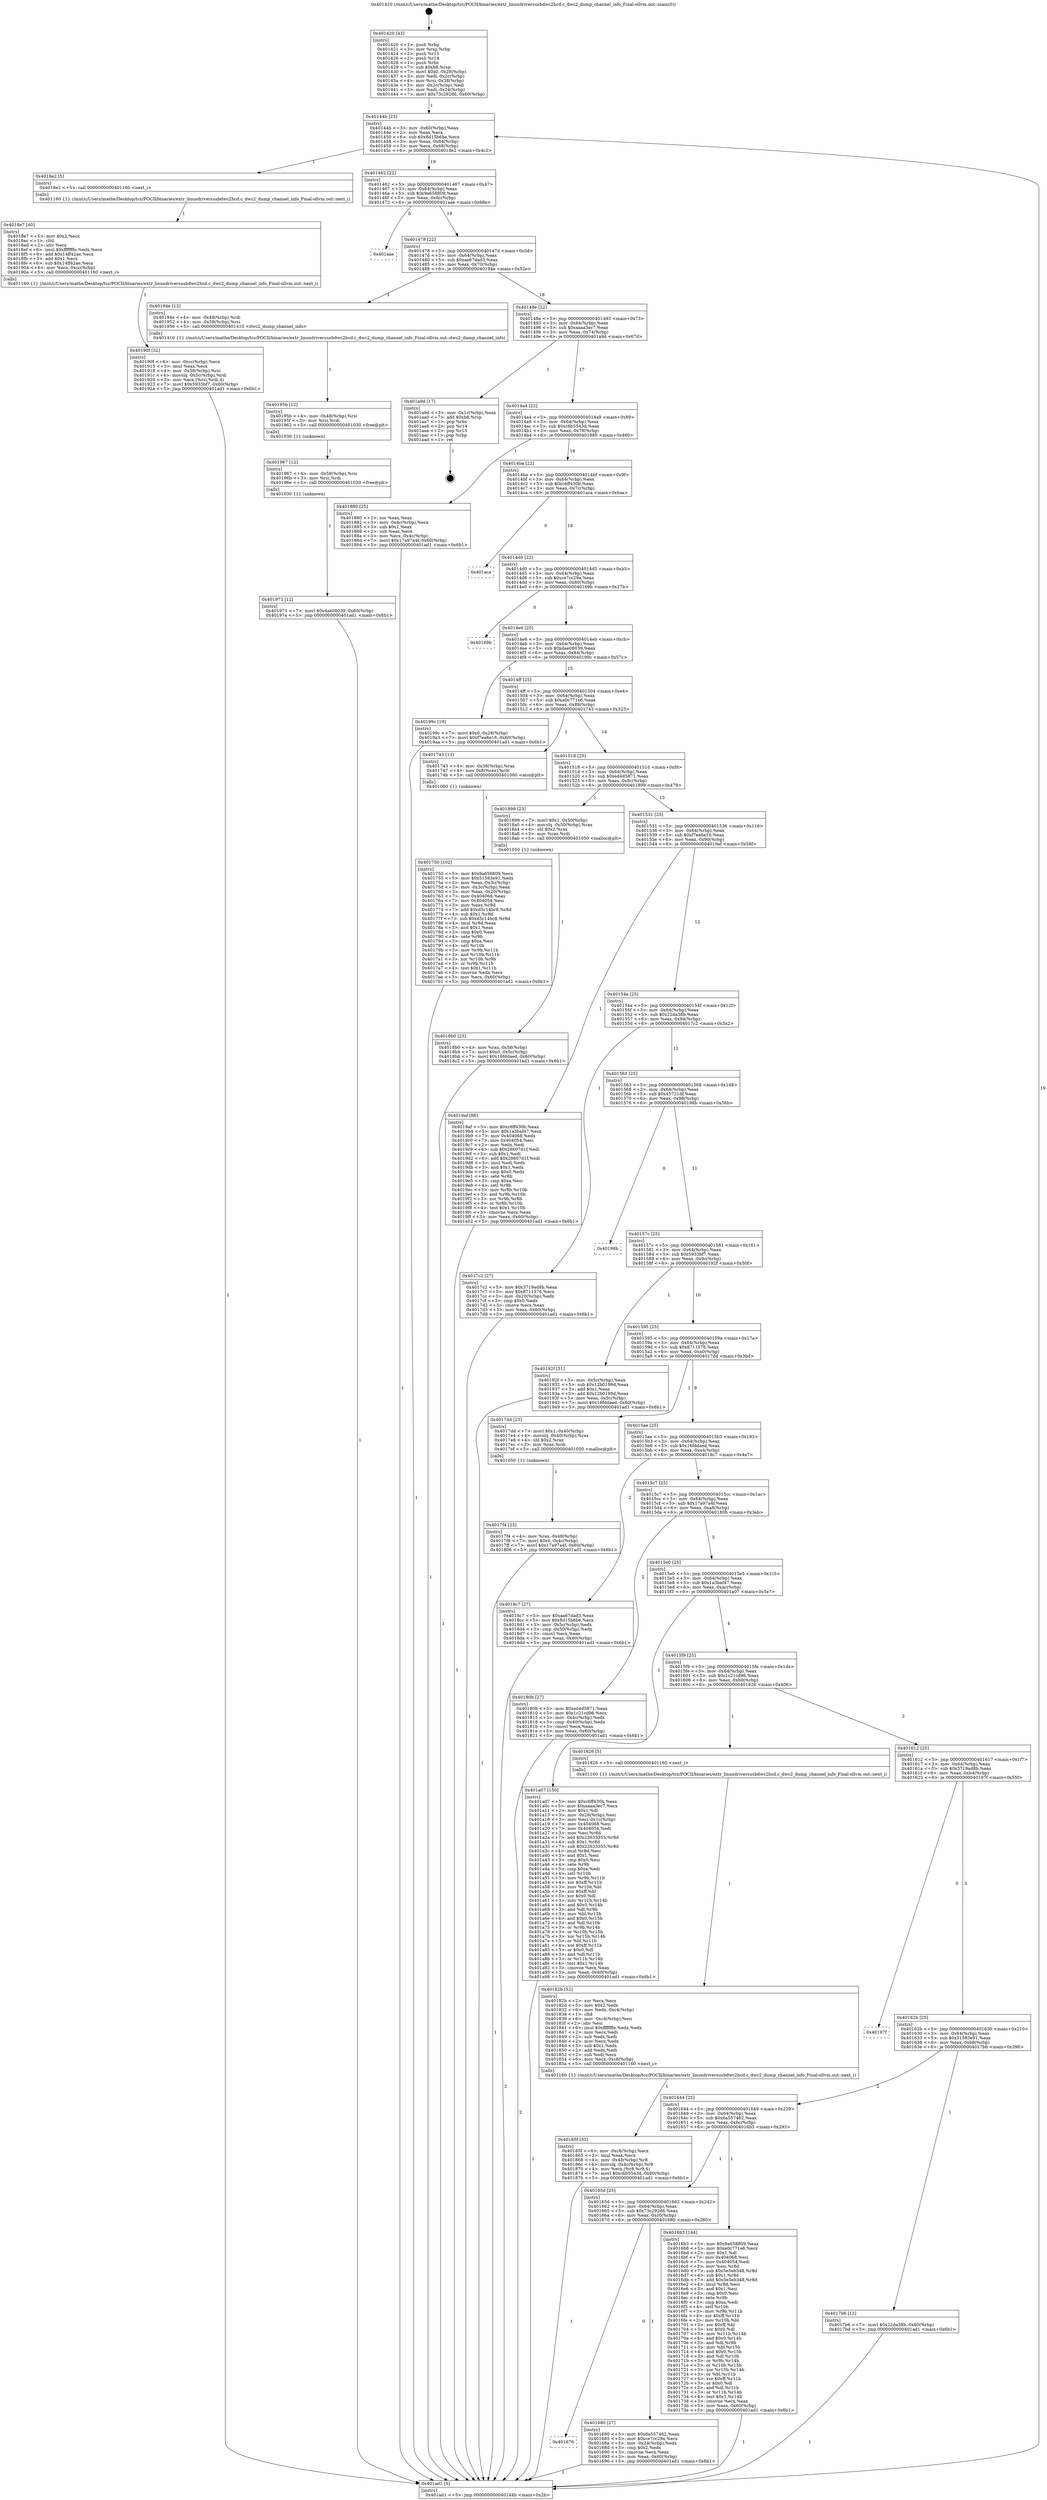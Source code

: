 digraph "0x401420" {
  label = "0x401420 (/mnt/c/Users/mathe/Desktop/tcc/POCII/binaries/extr_linuxdriversusbdwc2hcd.c_dwc2_dump_channel_info_Final-ollvm.out::main(0))"
  labelloc = "t"
  node[shape=record]

  Entry [label="",width=0.3,height=0.3,shape=circle,fillcolor=black,style=filled]
  "0x40144b" [label="{
     0x40144b [23]\l
     | [instrs]\l
     &nbsp;&nbsp;0x40144b \<+3\>: mov -0x60(%rbp),%eax\l
     &nbsp;&nbsp;0x40144e \<+2\>: mov %eax,%ecx\l
     &nbsp;&nbsp;0x401450 \<+6\>: sub $0x8d15b6be,%ecx\l
     &nbsp;&nbsp;0x401456 \<+3\>: mov %eax,-0x64(%rbp)\l
     &nbsp;&nbsp;0x401459 \<+3\>: mov %ecx,-0x68(%rbp)\l
     &nbsp;&nbsp;0x40145c \<+6\>: je 00000000004018e2 \<main+0x4c2\>\l
  }"]
  "0x4018e2" [label="{
     0x4018e2 [5]\l
     | [instrs]\l
     &nbsp;&nbsp;0x4018e2 \<+5\>: call 0000000000401160 \<next_i\>\l
     | [calls]\l
     &nbsp;&nbsp;0x401160 \{1\} (/mnt/c/Users/mathe/Desktop/tcc/POCII/binaries/extr_linuxdriversusbdwc2hcd.c_dwc2_dump_channel_info_Final-ollvm.out::next_i)\l
  }"]
  "0x401462" [label="{
     0x401462 [22]\l
     | [instrs]\l
     &nbsp;&nbsp;0x401462 \<+5\>: jmp 0000000000401467 \<main+0x47\>\l
     &nbsp;&nbsp;0x401467 \<+3\>: mov -0x64(%rbp),%eax\l
     &nbsp;&nbsp;0x40146a \<+5\>: sub $0x9a658809,%eax\l
     &nbsp;&nbsp;0x40146f \<+3\>: mov %eax,-0x6c(%rbp)\l
     &nbsp;&nbsp;0x401472 \<+6\>: je 0000000000401aae \<main+0x68e\>\l
  }"]
  Exit [label="",width=0.3,height=0.3,shape=circle,fillcolor=black,style=filled,peripheries=2]
  "0x401aae" [label="{
     0x401aae\l
  }", style=dashed]
  "0x401478" [label="{
     0x401478 [22]\l
     | [instrs]\l
     &nbsp;&nbsp;0x401478 \<+5\>: jmp 000000000040147d \<main+0x5d\>\l
     &nbsp;&nbsp;0x40147d \<+3\>: mov -0x64(%rbp),%eax\l
     &nbsp;&nbsp;0x401480 \<+5\>: sub $0xaa67dad3,%eax\l
     &nbsp;&nbsp;0x401485 \<+3\>: mov %eax,-0x70(%rbp)\l
     &nbsp;&nbsp;0x401488 \<+6\>: je 000000000040194e \<main+0x52e\>\l
  }"]
  "0x401973" [label="{
     0x401973 [12]\l
     | [instrs]\l
     &nbsp;&nbsp;0x401973 \<+7\>: movl $0xdae08039,-0x60(%rbp)\l
     &nbsp;&nbsp;0x40197a \<+5\>: jmp 0000000000401ad1 \<main+0x6b1\>\l
  }"]
  "0x40194e" [label="{
     0x40194e [13]\l
     | [instrs]\l
     &nbsp;&nbsp;0x40194e \<+4\>: mov -0x48(%rbp),%rdi\l
     &nbsp;&nbsp;0x401952 \<+4\>: mov -0x58(%rbp),%rsi\l
     &nbsp;&nbsp;0x401956 \<+5\>: call 0000000000401410 \<dwc2_dump_channel_info\>\l
     | [calls]\l
     &nbsp;&nbsp;0x401410 \{1\} (/mnt/c/Users/mathe/Desktop/tcc/POCII/binaries/extr_linuxdriversusbdwc2hcd.c_dwc2_dump_channel_info_Final-ollvm.out::dwc2_dump_channel_info)\l
  }"]
  "0x40148e" [label="{
     0x40148e [22]\l
     | [instrs]\l
     &nbsp;&nbsp;0x40148e \<+5\>: jmp 0000000000401493 \<main+0x73\>\l
     &nbsp;&nbsp;0x401493 \<+3\>: mov -0x64(%rbp),%eax\l
     &nbsp;&nbsp;0x401496 \<+5\>: sub $0xaaaa3ec7,%eax\l
     &nbsp;&nbsp;0x40149b \<+3\>: mov %eax,-0x74(%rbp)\l
     &nbsp;&nbsp;0x40149e \<+6\>: je 0000000000401a9d \<main+0x67d\>\l
  }"]
  "0x401967" [label="{
     0x401967 [12]\l
     | [instrs]\l
     &nbsp;&nbsp;0x401967 \<+4\>: mov -0x58(%rbp),%rsi\l
     &nbsp;&nbsp;0x40196b \<+3\>: mov %rsi,%rdi\l
     &nbsp;&nbsp;0x40196e \<+5\>: call 0000000000401030 \<free@plt\>\l
     | [calls]\l
     &nbsp;&nbsp;0x401030 \{1\} (unknown)\l
  }"]
  "0x401a9d" [label="{
     0x401a9d [17]\l
     | [instrs]\l
     &nbsp;&nbsp;0x401a9d \<+3\>: mov -0x1c(%rbp),%eax\l
     &nbsp;&nbsp;0x401aa0 \<+7\>: add $0xb8,%rsp\l
     &nbsp;&nbsp;0x401aa7 \<+1\>: pop %rbx\l
     &nbsp;&nbsp;0x401aa8 \<+2\>: pop %r14\l
     &nbsp;&nbsp;0x401aaa \<+2\>: pop %r15\l
     &nbsp;&nbsp;0x401aac \<+1\>: pop %rbp\l
     &nbsp;&nbsp;0x401aad \<+1\>: ret\l
  }"]
  "0x4014a4" [label="{
     0x4014a4 [22]\l
     | [instrs]\l
     &nbsp;&nbsp;0x4014a4 \<+5\>: jmp 00000000004014a9 \<main+0x89\>\l
     &nbsp;&nbsp;0x4014a9 \<+3\>: mov -0x64(%rbp),%eax\l
     &nbsp;&nbsp;0x4014ac \<+5\>: sub $0xc6b5543d,%eax\l
     &nbsp;&nbsp;0x4014b1 \<+3\>: mov %eax,-0x78(%rbp)\l
     &nbsp;&nbsp;0x4014b4 \<+6\>: je 0000000000401880 \<main+0x460\>\l
  }"]
  "0x40195b" [label="{
     0x40195b [12]\l
     | [instrs]\l
     &nbsp;&nbsp;0x40195b \<+4\>: mov -0x48(%rbp),%rsi\l
     &nbsp;&nbsp;0x40195f \<+3\>: mov %rsi,%rdi\l
     &nbsp;&nbsp;0x401962 \<+5\>: call 0000000000401030 \<free@plt\>\l
     | [calls]\l
     &nbsp;&nbsp;0x401030 \{1\} (unknown)\l
  }"]
  "0x401880" [label="{
     0x401880 [25]\l
     | [instrs]\l
     &nbsp;&nbsp;0x401880 \<+2\>: xor %eax,%eax\l
     &nbsp;&nbsp;0x401882 \<+3\>: mov -0x4c(%rbp),%ecx\l
     &nbsp;&nbsp;0x401885 \<+3\>: sub $0x1,%eax\l
     &nbsp;&nbsp;0x401888 \<+2\>: sub %eax,%ecx\l
     &nbsp;&nbsp;0x40188a \<+3\>: mov %ecx,-0x4c(%rbp)\l
     &nbsp;&nbsp;0x40188d \<+7\>: movl $0x17a97a4f,-0x60(%rbp)\l
     &nbsp;&nbsp;0x401894 \<+5\>: jmp 0000000000401ad1 \<main+0x6b1\>\l
  }"]
  "0x4014ba" [label="{
     0x4014ba [22]\l
     | [instrs]\l
     &nbsp;&nbsp;0x4014ba \<+5\>: jmp 00000000004014bf \<main+0x9f\>\l
     &nbsp;&nbsp;0x4014bf \<+3\>: mov -0x64(%rbp),%eax\l
     &nbsp;&nbsp;0x4014c2 \<+5\>: sub $0xc6ff430b,%eax\l
     &nbsp;&nbsp;0x4014c7 \<+3\>: mov %eax,-0x7c(%rbp)\l
     &nbsp;&nbsp;0x4014ca \<+6\>: je 0000000000401aca \<main+0x6aa\>\l
  }"]
  "0x40190f" [label="{
     0x40190f [32]\l
     | [instrs]\l
     &nbsp;&nbsp;0x40190f \<+6\>: mov -0xcc(%rbp),%ecx\l
     &nbsp;&nbsp;0x401915 \<+3\>: imul %eax,%ecx\l
     &nbsp;&nbsp;0x401918 \<+4\>: mov -0x58(%rbp),%rsi\l
     &nbsp;&nbsp;0x40191c \<+4\>: movslq -0x5c(%rbp),%rdi\l
     &nbsp;&nbsp;0x401920 \<+3\>: mov %ecx,(%rsi,%rdi,4)\l
     &nbsp;&nbsp;0x401923 \<+7\>: movl $0x5933bf7,-0x60(%rbp)\l
     &nbsp;&nbsp;0x40192a \<+5\>: jmp 0000000000401ad1 \<main+0x6b1\>\l
  }"]
  "0x401aca" [label="{
     0x401aca\l
  }", style=dashed]
  "0x4014d0" [label="{
     0x4014d0 [22]\l
     | [instrs]\l
     &nbsp;&nbsp;0x4014d0 \<+5\>: jmp 00000000004014d5 \<main+0xb5\>\l
     &nbsp;&nbsp;0x4014d5 \<+3\>: mov -0x64(%rbp),%eax\l
     &nbsp;&nbsp;0x4014d8 \<+5\>: sub $0xce7cc29a,%eax\l
     &nbsp;&nbsp;0x4014dd \<+3\>: mov %eax,-0x80(%rbp)\l
     &nbsp;&nbsp;0x4014e0 \<+6\>: je 000000000040169b \<main+0x27b\>\l
  }"]
  "0x4018e7" [label="{
     0x4018e7 [40]\l
     | [instrs]\l
     &nbsp;&nbsp;0x4018e7 \<+5\>: mov $0x2,%ecx\l
     &nbsp;&nbsp;0x4018ec \<+1\>: cltd\l
     &nbsp;&nbsp;0x4018ed \<+2\>: idiv %ecx\l
     &nbsp;&nbsp;0x4018ef \<+6\>: imul $0xfffffffe,%edx,%ecx\l
     &nbsp;&nbsp;0x4018f5 \<+6\>: add $0x14ff42ae,%ecx\l
     &nbsp;&nbsp;0x4018fb \<+3\>: add $0x1,%ecx\l
     &nbsp;&nbsp;0x4018fe \<+6\>: sub $0x14ff42ae,%ecx\l
     &nbsp;&nbsp;0x401904 \<+6\>: mov %ecx,-0xcc(%rbp)\l
     &nbsp;&nbsp;0x40190a \<+5\>: call 0000000000401160 \<next_i\>\l
     | [calls]\l
     &nbsp;&nbsp;0x401160 \{1\} (/mnt/c/Users/mathe/Desktop/tcc/POCII/binaries/extr_linuxdriversusbdwc2hcd.c_dwc2_dump_channel_info_Final-ollvm.out::next_i)\l
  }"]
  "0x40169b" [label="{
     0x40169b\l
  }", style=dashed]
  "0x4014e6" [label="{
     0x4014e6 [25]\l
     | [instrs]\l
     &nbsp;&nbsp;0x4014e6 \<+5\>: jmp 00000000004014eb \<main+0xcb\>\l
     &nbsp;&nbsp;0x4014eb \<+3\>: mov -0x64(%rbp),%eax\l
     &nbsp;&nbsp;0x4014ee \<+5\>: sub $0xdae08039,%eax\l
     &nbsp;&nbsp;0x4014f3 \<+6\>: mov %eax,-0x84(%rbp)\l
     &nbsp;&nbsp;0x4014f9 \<+6\>: je 000000000040199c \<main+0x57c\>\l
  }"]
  "0x4018b0" [label="{
     0x4018b0 [23]\l
     | [instrs]\l
     &nbsp;&nbsp;0x4018b0 \<+4\>: mov %rax,-0x58(%rbp)\l
     &nbsp;&nbsp;0x4018b4 \<+7\>: movl $0x0,-0x5c(%rbp)\l
     &nbsp;&nbsp;0x4018bb \<+7\>: movl $0x16fddaed,-0x60(%rbp)\l
     &nbsp;&nbsp;0x4018c2 \<+5\>: jmp 0000000000401ad1 \<main+0x6b1\>\l
  }"]
  "0x40199c" [label="{
     0x40199c [19]\l
     | [instrs]\l
     &nbsp;&nbsp;0x40199c \<+7\>: movl $0x0,-0x28(%rbp)\l
     &nbsp;&nbsp;0x4019a3 \<+7\>: movl $0xf7ea6e16,-0x60(%rbp)\l
     &nbsp;&nbsp;0x4019aa \<+5\>: jmp 0000000000401ad1 \<main+0x6b1\>\l
  }"]
  "0x4014ff" [label="{
     0x4014ff [25]\l
     | [instrs]\l
     &nbsp;&nbsp;0x4014ff \<+5\>: jmp 0000000000401504 \<main+0xe4\>\l
     &nbsp;&nbsp;0x401504 \<+3\>: mov -0x64(%rbp),%eax\l
     &nbsp;&nbsp;0x401507 \<+5\>: sub $0xe0c771e6,%eax\l
     &nbsp;&nbsp;0x40150c \<+6\>: mov %eax,-0x88(%rbp)\l
     &nbsp;&nbsp;0x401512 \<+6\>: je 0000000000401743 \<main+0x323\>\l
  }"]
  "0x40185f" [label="{
     0x40185f [33]\l
     | [instrs]\l
     &nbsp;&nbsp;0x40185f \<+6\>: mov -0xc8(%rbp),%ecx\l
     &nbsp;&nbsp;0x401865 \<+3\>: imul %eax,%ecx\l
     &nbsp;&nbsp;0x401868 \<+4\>: mov -0x48(%rbp),%r8\l
     &nbsp;&nbsp;0x40186c \<+4\>: movslq -0x4c(%rbp),%r9\l
     &nbsp;&nbsp;0x401870 \<+4\>: mov %ecx,(%r8,%r9,4)\l
     &nbsp;&nbsp;0x401874 \<+7\>: movl $0xc6b5543d,-0x60(%rbp)\l
     &nbsp;&nbsp;0x40187b \<+5\>: jmp 0000000000401ad1 \<main+0x6b1\>\l
  }"]
  "0x401743" [label="{
     0x401743 [13]\l
     | [instrs]\l
     &nbsp;&nbsp;0x401743 \<+4\>: mov -0x38(%rbp),%rax\l
     &nbsp;&nbsp;0x401747 \<+4\>: mov 0x8(%rax),%rdi\l
     &nbsp;&nbsp;0x40174b \<+5\>: call 0000000000401060 \<atoi@plt\>\l
     | [calls]\l
     &nbsp;&nbsp;0x401060 \{1\} (unknown)\l
  }"]
  "0x401518" [label="{
     0x401518 [25]\l
     | [instrs]\l
     &nbsp;&nbsp;0x401518 \<+5\>: jmp 000000000040151d \<main+0xfd\>\l
     &nbsp;&nbsp;0x40151d \<+3\>: mov -0x64(%rbp),%eax\l
     &nbsp;&nbsp;0x401520 \<+5\>: sub $0xed4d5871,%eax\l
     &nbsp;&nbsp;0x401525 \<+6\>: mov %eax,-0x8c(%rbp)\l
     &nbsp;&nbsp;0x40152b \<+6\>: je 0000000000401899 \<main+0x479\>\l
  }"]
  "0x40182b" [label="{
     0x40182b [52]\l
     | [instrs]\l
     &nbsp;&nbsp;0x40182b \<+2\>: xor %ecx,%ecx\l
     &nbsp;&nbsp;0x40182d \<+5\>: mov $0x2,%edx\l
     &nbsp;&nbsp;0x401832 \<+6\>: mov %edx,-0xc4(%rbp)\l
     &nbsp;&nbsp;0x401838 \<+1\>: cltd\l
     &nbsp;&nbsp;0x401839 \<+6\>: mov -0xc4(%rbp),%esi\l
     &nbsp;&nbsp;0x40183f \<+2\>: idiv %esi\l
     &nbsp;&nbsp;0x401841 \<+6\>: imul $0xfffffffe,%edx,%edx\l
     &nbsp;&nbsp;0x401847 \<+2\>: mov %ecx,%edi\l
     &nbsp;&nbsp;0x401849 \<+2\>: sub %edx,%edi\l
     &nbsp;&nbsp;0x40184b \<+2\>: mov %ecx,%edx\l
     &nbsp;&nbsp;0x40184d \<+3\>: sub $0x1,%edx\l
     &nbsp;&nbsp;0x401850 \<+2\>: add %edx,%edi\l
     &nbsp;&nbsp;0x401852 \<+2\>: sub %edi,%ecx\l
     &nbsp;&nbsp;0x401854 \<+6\>: mov %ecx,-0xc8(%rbp)\l
     &nbsp;&nbsp;0x40185a \<+5\>: call 0000000000401160 \<next_i\>\l
     | [calls]\l
     &nbsp;&nbsp;0x401160 \{1\} (/mnt/c/Users/mathe/Desktop/tcc/POCII/binaries/extr_linuxdriversusbdwc2hcd.c_dwc2_dump_channel_info_Final-ollvm.out::next_i)\l
  }"]
  "0x401899" [label="{
     0x401899 [23]\l
     | [instrs]\l
     &nbsp;&nbsp;0x401899 \<+7\>: movl $0x1,-0x50(%rbp)\l
     &nbsp;&nbsp;0x4018a0 \<+4\>: movslq -0x50(%rbp),%rax\l
     &nbsp;&nbsp;0x4018a4 \<+4\>: shl $0x2,%rax\l
     &nbsp;&nbsp;0x4018a8 \<+3\>: mov %rax,%rdi\l
     &nbsp;&nbsp;0x4018ab \<+5\>: call 0000000000401050 \<malloc@plt\>\l
     | [calls]\l
     &nbsp;&nbsp;0x401050 \{1\} (unknown)\l
  }"]
  "0x401531" [label="{
     0x401531 [25]\l
     | [instrs]\l
     &nbsp;&nbsp;0x401531 \<+5\>: jmp 0000000000401536 \<main+0x116\>\l
     &nbsp;&nbsp;0x401536 \<+3\>: mov -0x64(%rbp),%eax\l
     &nbsp;&nbsp;0x401539 \<+5\>: sub $0xf7ea6e16,%eax\l
     &nbsp;&nbsp;0x40153e \<+6\>: mov %eax,-0x90(%rbp)\l
     &nbsp;&nbsp;0x401544 \<+6\>: je 00000000004019af \<main+0x58f\>\l
  }"]
  "0x4017f4" [label="{
     0x4017f4 [23]\l
     | [instrs]\l
     &nbsp;&nbsp;0x4017f4 \<+4\>: mov %rax,-0x48(%rbp)\l
     &nbsp;&nbsp;0x4017f8 \<+7\>: movl $0x0,-0x4c(%rbp)\l
     &nbsp;&nbsp;0x4017ff \<+7\>: movl $0x17a97a4f,-0x60(%rbp)\l
     &nbsp;&nbsp;0x401806 \<+5\>: jmp 0000000000401ad1 \<main+0x6b1\>\l
  }"]
  "0x4019af" [label="{
     0x4019af [88]\l
     | [instrs]\l
     &nbsp;&nbsp;0x4019af \<+5\>: mov $0xc6ff430b,%eax\l
     &nbsp;&nbsp;0x4019b4 \<+5\>: mov $0x1a3baf47,%ecx\l
     &nbsp;&nbsp;0x4019b9 \<+7\>: mov 0x404068,%edx\l
     &nbsp;&nbsp;0x4019c0 \<+7\>: mov 0x404054,%esi\l
     &nbsp;&nbsp;0x4019c7 \<+2\>: mov %edx,%edi\l
     &nbsp;&nbsp;0x4019c9 \<+6\>: sub $0x28607d1f,%edi\l
     &nbsp;&nbsp;0x4019cf \<+3\>: sub $0x1,%edi\l
     &nbsp;&nbsp;0x4019d2 \<+6\>: add $0x28607d1f,%edi\l
     &nbsp;&nbsp;0x4019d8 \<+3\>: imul %edi,%edx\l
     &nbsp;&nbsp;0x4019db \<+3\>: and $0x1,%edx\l
     &nbsp;&nbsp;0x4019de \<+3\>: cmp $0x0,%edx\l
     &nbsp;&nbsp;0x4019e1 \<+4\>: sete %r8b\l
     &nbsp;&nbsp;0x4019e5 \<+3\>: cmp $0xa,%esi\l
     &nbsp;&nbsp;0x4019e8 \<+4\>: setl %r9b\l
     &nbsp;&nbsp;0x4019ec \<+3\>: mov %r8b,%r10b\l
     &nbsp;&nbsp;0x4019ef \<+3\>: and %r9b,%r10b\l
     &nbsp;&nbsp;0x4019f2 \<+3\>: xor %r9b,%r8b\l
     &nbsp;&nbsp;0x4019f5 \<+3\>: or %r8b,%r10b\l
     &nbsp;&nbsp;0x4019f8 \<+4\>: test $0x1,%r10b\l
     &nbsp;&nbsp;0x4019fc \<+3\>: cmovne %ecx,%eax\l
     &nbsp;&nbsp;0x4019ff \<+3\>: mov %eax,-0x60(%rbp)\l
     &nbsp;&nbsp;0x401a02 \<+5\>: jmp 0000000000401ad1 \<main+0x6b1\>\l
  }"]
  "0x40154a" [label="{
     0x40154a [25]\l
     | [instrs]\l
     &nbsp;&nbsp;0x40154a \<+5\>: jmp 000000000040154f \<main+0x12f\>\l
     &nbsp;&nbsp;0x40154f \<+3\>: mov -0x64(%rbp),%eax\l
     &nbsp;&nbsp;0x401552 \<+5\>: sub $0x22da38b,%eax\l
     &nbsp;&nbsp;0x401557 \<+6\>: mov %eax,-0x94(%rbp)\l
     &nbsp;&nbsp;0x40155d \<+6\>: je 00000000004017c2 \<main+0x3a2\>\l
  }"]
  "0x401750" [label="{
     0x401750 [102]\l
     | [instrs]\l
     &nbsp;&nbsp;0x401750 \<+5\>: mov $0x9a658809,%ecx\l
     &nbsp;&nbsp;0x401755 \<+5\>: mov $0x51583e91,%edx\l
     &nbsp;&nbsp;0x40175a \<+3\>: mov %eax,-0x3c(%rbp)\l
     &nbsp;&nbsp;0x40175d \<+3\>: mov -0x3c(%rbp),%eax\l
     &nbsp;&nbsp;0x401760 \<+3\>: mov %eax,-0x20(%rbp)\l
     &nbsp;&nbsp;0x401763 \<+7\>: mov 0x404068,%eax\l
     &nbsp;&nbsp;0x40176a \<+7\>: mov 0x404054,%esi\l
     &nbsp;&nbsp;0x401771 \<+3\>: mov %eax,%r8d\l
     &nbsp;&nbsp;0x401774 \<+7\>: add $0xd5c14bc8,%r8d\l
     &nbsp;&nbsp;0x40177b \<+4\>: sub $0x1,%r8d\l
     &nbsp;&nbsp;0x40177f \<+7\>: sub $0xd5c14bc8,%r8d\l
     &nbsp;&nbsp;0x401786 \<+4\>: imul %r8d,%eax\l
     &nbsp;&nbsp;0x40178a \<+3\>: and $0x1,%eax\l
     &nbsp;&nbsp;0x40178d \<+3\>: cmp $0x0,%eax\l
     &nbsp;&nbsp;0x401790 \<+4\>: sete %r9b\l
     &nbsp;&nbsp;0x401794 \<+3\>: cmp $0xa,%esi\l
     &nbsp;&nbsp;0x401797 \<+4\>: setl %r10b\l
     &nbsp;&nbsp;0x40179b \<+3\>: mov %r9b,%r11b\l
     &nbsp;&nbsp;0x40179e \<+3\>: and %r10b,%r11b\l
     &nbsp;&nbsp;0x4017a1 \<+3\>: xor %r10b,%r9b\l
     &nbsp;&nbsp;0x4017a4 \<+3\>: or %r9b,%r11b\l
     &nbsp;&nbsp;0x4017a7 \<+4\>: test $0x1,%r11b\l
     &nbsp;&nbsp;0x4017ab \<+3\>: cmovne %edx,%ecx\l
     &nbsp;&nbsp;0x4017ae \<+3\>: mov %ecx,-0x60(%rbp)\l
     &nbsp;&nbsp;0x4017b1 \<+5\>: jmp 0000000000401ad1 \<main+0x6b1\>\l
  }"]
  "0x4017c2" [label="{
     0x4017c2 [27]\l
     | [instrs]\l
     &nbsp;&nbsp;0x4017c2 \<+5\>: mov $0x3719ad8b,%eax\l
     &nbsp;&nbsp;0x4017c7 \<+5\>: mov $0x8711576,%ecx\l
     &nbsp;&nbsp;0x4017cc \<+3\>: mov -0x20(%rbp),%edx\l
     &nbsp;&nbsp;0x4017cf \<+3\>: cmp $0x0,%edx\l
     &nbsp;&nbsp;0x4017d2 \<+3\>: cmove %ecx,%eax\l
     &nbsp;&nbsp;0x4017d5 \<+3\>: mov %eax,-0x60(%rbp)\l
     &nbsp;&nbsp;0x4017d8 \<+5\>: jmp 0000000000401ad1 \<main+0x6b1\>\l
  }"]
  "0x401563" [label="{
     0x401563 [25]\l
     | [instrs]\l
     &nbsp;&nbsp;0x401563 \<+5\>: jmp 0000000000401568 \<main+0x148\>\l
     &nbsp;&nbsp;0x401568 \<+3\>: mov -0x64(%rbp),%eax\l
     &nbsp;&nbsp;0x40156b \<+5\>: sub $0x45721df,%eax\l
     &nbsp;&nbsp;0x401570 \<+6\>: mov %eax,-0x98(%rbp)\l
     &nbsp;&nbsp;0x401576 \<+6\>: je 000000000040198b \<main+0x56b\>\l
  }"]
  "0x401420" [label="{
     0x401420 [43]\l
     | [instrs]\l
     &nbsp;&nbsp;0x401420 \<+1\>: push %rbp\l
     &nbsp;&nbsp;0x401421 \<+3\>: mov %rsp,%rbp\l
     &nbsp;&nbsp;0x401424 \<+2\>: push %r15\l
     &nbsp;&nbsp;0x401426 \<+2\>: push %r14\l
     &nbsp;&nbsp;0x401428 \<+1\>: push %rbx\l
     &nbsp;&nbsp;0x401429 \<+7\>: sub $0xb8,%rsp\l
     &nbsp;&nbsp;0x401430 \<+7\>: movl $0x0,-0x28(%rbp)\l
     &nbsp;&nbsp;0x401437 \<+3\>: mov %edi,-0x2c(%rbp)\l
     &nbsp;&nbsp;0x40143a \<+4\>: mov %rsi,-0x38(%rbp)\l
     &nbsp;&nbsp;0x40143e \<+3\>: mov -0x2c(%rbp),%edi\l
     &nbsp;&nbsp;0x401441 \<+3\>: mov %edi,-0x24(%rbp)\l
     &nbsp;&nbsp;0x401444 \<+7\>: movl $0x73c292d6,-0x60(%rbp)\l
  }"]
  "0x40198b" [label="{
     0x40198b\l
  }", style=dashed]
  "0x40157c" [label="{
     0x40157c [25]\l
     | [instrs]\l
     &nbsp;&nbsp;0x40157c \<+5\>: jmp 0000000000401581 \<main+0x161\>\l
     &nbsp;&nbsp;0x401581 \<+3\>: mov -0x64(%rbp),%eax\l
     &nbsp;&nbsp;0x401584 \<+5\>: sub $0x5933bf7,%eax\l
     &nbsp;&nbsp;0x401589 \<+6\>: mov %eax,-0x9c(%rbp)\l
     &nbsp;&nbsp;0x40158f \<+6\>: je 000000000040192f \<main+0x50f\>\l
  }"]
  "0x401ad1" [label="{
     0x401ad1 [5]\l
     | [instrs]\l
     &nbsp;&nbsp;0x401ad1 \<+5\>: jmp 000000000040144b \<main+0x2b\>\l
  }"]
  "0x40192f" [label="{
     0x40192f [31]\l
     | [instrs]\l
     &nbsp;&nbsp;0x40192f \<+3\>: mov -0x5c(%rbp),%eax\l
     &nbsp;&nbsp;0x401932 \<+5\>: sub $0x12b0199d,%eax\l
     &nbsp;&nbsp;0x401937 \<+3\>: add $0x1,%eax\l
     &nbsp;&nbsp;0x40193a \<+5\>: add $0x12b0199d,%eax\l
     &nbsp;&nbsp;0x40193f \<+3\>: mov %eax,-0x5c(%rbp)\l
     &nbsp;&nbsp;0x401942 \<+7\>: movl $0x16fddaed,-0x60(%rbp)\l
     &nbsp;&nbsp;0x401949 \<+5\>: jmp 0000000000401ad1 \<main+0x6b1\>\l
  }"]
  "0x401595" [label="{
     0x401595 [25]\l
     | [instrs]\l
     &nbsp;&nbsp;0x401595 \<+5\>: jmp 000000000040159a \<main+0x17a\>\l
     &nbsp;&nbsp;0x40159a \<+3\>: mov -0x64(%rbp),%eax\l
     &nbsp;&nbsp;0x40159d \<+5\>: sub $0x8711576,%eax\l
     &nbsp;&nbsp;0x4015a2 \<+6\>: mov %eax,-0xa0(%rbp)\l
     &nbsp;&nbsp;0x4015a8 \<+6\>: je 00000000004017dd \<main+0x3bd\>\l
  }"]
  "0x401676" [label="{
     0x401676\l
  }", style=dashed]
  "0x4017dd" [label="{
     0x4017dd [23]\l
     | [instrs]\l
     &nbsp;&nbsp;0x4017dd \<+7\>: movl $0x1,-0x40(%rbp)\l
     &nbsp;&nbsp;0x4017e4 \<+4\>: movslq -0x40(%rbp),%rax\l
     &nbsp;&nbsp;0x4017e8 \<+4\>: shl $0x2,%rax\l
     &nbsp;&nbsp;0x4017ec \<+3\>: mov %rax,%rdi\l
     &nbsp;&nbsp;0x4017ef \<+5\>: call 0000000000401050 \<malloc@plt\>\l
     | [calls]\l
     &nbsp;&nbsp;0x401050 \{1\} (unknown)\l
  }"]
  "0x4015ae" [label="{
     0x4015ae [25]\l
     | [instrs]\l
     &nbsp;&nbsp;0x4015ae \<+5\>: jmp 00000000004015b3 \<main+0x193\>\l
     &nbsp;&nbsp;0x4015b3 \<+3\>: mov -0x64(%rbp),%eax\l
     &nbsp;&nbsp;0x4015b6 \<+5\>: sub $0x16fddaed,%eax\l
     &nbsp;&nbsp;0x4015bb \<+6\>: mov %eax,-0xa4(%rbp)\l
     &nbsp;&nbsp;0x4015c1 \<+6\>: je 00000000004018c7 \<main+0x4a7\>\l
  }"]
  "0x401680" [label="{
     0x401680 [27]\l
     | [instrs]\l
     &nbsp;&nbsp;0x401680 \<+5\>: mov $0x6a557462,%eax\l
     &nbsp;&nbsp;0x401685 \<+5\>: mov $0xce7cc29a,%ecx\l
     &nbsp;&nbsp;0x40168a \<+3\>: mov -0x24(%rbp),%edx\l
     &nbsp;&nbsp;0x40168d \<+3\>: cmp $0x2,%edx\l
     &nbsp;&nbsp;0x401690 \<+3\>: cmovne %ecx,%eax\l
     &nbsp;&nbsp;0x401693 \<+3\>: mov %eax,-0x60(%rbp)\l
     &nbsp;&nbsp;0x401696 \<+5\>: jmp 0000000000401ad1 \<main+0x6b1\>\l
  }"]
  "0x4018c7" [label="{
     0x4018c7 [27]\l
     | [instrs]\l
     &nbsp;&nbsp;0x4018c7 \<+5\>: mov $0xaa67dad3,%eax\l
     &nbsp;&nbsp;0x4018cc \<+5\>: mov $0x8d15b6be,%ecx\l
     &nbsp;&nbsp;0x4018d1 \<+3\>: mov -0x5c(%rbp),%edx\l
     &nbsp;&nbsp;0x4018d4 \<+3\>: cmp -0x50(%rbp),%edx\l
     &nbsp;&nbsp;0x4018d7 \<+3\>: cmovl %ecx,%eax\l
     &nbsp;&nbsp;0x4018da \<+3\>: mov %eax,-0x60(%rbp)\l
     &nbsp;&nbsp;0x4018dd \<+5\>: jmp 0000000000401ad1 \<main+0x6b1\>\l
  }"]
  "0x4015c7" [label="{
     0x4015c7 [25]\l
     | [instrs]\l
     &nbsp;&nbsp;0x4015c7 \<+5\>: jmp 00000000004015cc \<main+0x1ac\>\l
     &nbsp;&nbsp;0x4015cc \<+3\>: mov -0x64(%rbp),%eax\l
     &nbsp;&nbsp;0x4015cf \<+5\>: sub $0x17a97a4f,%eax\l
     &nbsp;&nbsp;0x4015d4 \<+6\>: mov %eax,-0xa8(%rbp)\l
     &nbsp;&nbsp;0x4015da \<+6\>: je 000000000040180b \<main+0x3eb\>\l
  }"]
  "0x40165d" [label="{
     0x40165d [25]\l
     | [instrs]\l
     &nbsp;&nbsp;0x40165d \<+5\>: jmp 0000000000401662 \<main+0x242\>\l
     &nbsp;&nbsp;0x401662 \<+3\>: mov -0x64(%rbp),%eax\l
     &nbsp;&nbsp;0x401665 \<+5\>: sub $0x73c292d6,%eax\l
     &nbsp;&nbsp;0x40166a \<+6\>: mov %eax,-0xc0(%rbp)\l
     &nbsp;&nbsp;0x401670 \<+6\>: je 0000000000401680 \<main+0x260\>\l
  }"]
  "0x40180b" [label="{
     0x40180b [27]\l
     | [instrs]\l
     &nbsp;&nbsp;0x40180b \<+5\>: mov $0xed4d5871,%eax\l
     &nbsp;&nbsp;0x401810 \<+5\>: mov $0x1c21cd96,%ecx\l
     &nbsp;&nbsp;0x401815 \<+3\>: mov -0x4c(%rbp),%edx\l
     &nbsp;&nbsp;0x401818 \<+3\>: cmp -0x40(%rbp),%edx\l
     &nbsp;&nbsp;0x40181b \<+3\>: cmovl %ecx,%eax\l
     &nbsp;&nbsp;0x40181e \<+3\>: mov %eax,-0x60(%rbp)\l
     &nbsp;&nbsp;0x401821 \<+5\>: jmp 0000000000401ad1 \<main+0x6b1\>\l
  }"]
  "0x4015e0" [label="{
     0x4015e0 [25]\l
     | [instrs]\l
     &nbsp;&nbsp;0x4015e0 \<+5\>: jmp 00000000004015e5 \<main+0x1c5\>\l
     &nbsp;&nbsp;0x4015e5 \<+3\>: mov -0x64(%rbp),%eax\l
     &nbsp;&nbsp;0x4015e8 \<+5\>: sub $0x1a3baf47,%eax\l
     &nbsp;&nbsp;0x4015ed \<+6\>: mov %eax,-0xac(%rbp)\l
     &nbsp;&nbsp;0x4015f3 \<+6\>: je 0000000000401a07 \<main+0x5e7\>\l
  }"]
  "0x4016b3" [label="{
     0x4016b3 [144]\l
     | [instrs]\l
     &nbsp;&nbsp;0x4016b3 \<+5\>: mov $0x9a658809,%eax\l
     &nbsp;&nbsp;0x4016b8 \<+5\>: mov $0xe0c771e6,%ecx\l
     &nbsp;&nbsp;0x4016bd \<+2\>: mov $0x1,%dl\l
     &nbsp;&nbsp;0x4016bf \<+7\>: mov 0x404068,%esi\l
     &nbsp;&nbsp;0x4016c6 \<+7\>: mov 0x404054,%edi\l
     &nbsp;&nbsp;0x4016cd \<+3\>: mov %esi,%r8d\l
     &nbsp;&nbsp;0x4016d0 \<+7\>: sub $0x5e5eb348,%r8d\l
     &nbsp;&nbsp;0x4016d7 \<+4\>: sub $0x1,%r8d\l
     &nbsp;&nbsp;0x4016db \<+7\>: add $0x5e5eb348,%r8d\l
     &nbsp;&nbsp;0x4016e2 \<+4\>: imul %r8d,%esi\l
     &nbsp;&nbsp;0x4016e6 \<+3\>: and $0x1,%esi\l
     &nbsp;&nbsp;0x4016e9 \<+3\>: cmp $0x0,%esi\l
     &nbsp;&nbsp;0x4016ec \<+4\>: sete %r9b\l
     &nbsp;&nbsp;0x4016f0 \<+3\>: cmp $0xa,%edi\l
     &nbsp;&nbsp;0x4016f3 \<+4\>: setl %r10b\l
     &nbsp;&nbsp;0x4016f7 \<+3\>: mov %r9b,%r11b\l
     &nbsp;&nbsp;0x4016fa \<+4\>: xor $0xff,%r11b\l
     &nbsp;&nbsp;0x4016fe \<+3\>: mov %r10b,%bl\l
     &nbsp;&nbsp;0x401701 \<+3\>: xor $0xff,%bl\l
     &nbsp;&nbsp;0x401704 \<+3\>: xor $0x0,%dl\l
     &nbsp;&nbsp;0x401707 \<+3\>: mov %r11b,%r14b\l
     &nbsp;&nbsp;0x40170a \<+4\>: and $0x0,%r14b\l
     &nbsp;&nbsp;0x40170e \<+3\>: and %dl,%r9b\l
     &nbsp;&nbsp;0x401711 \<+3\>: mov %bl,%r15b\l
     &nbsp;&nbsp;0x401714 \<+4\>: and $0x0,%r15b\l
     &nbsp;&nbsp;0x401718 \<+3\>: and %dl,%r10b\l
     &nbsp;&nbsp;0x40171b \<+3\>: or %r9b,%r14b\l
     &nbsp;&nbsp;0x40171e \<+3\>: or %r10b,%r15b\l
     &nbsp;&nbsp;0x401721 \<+3\>: xor %r15b,%r14b\l
     &nbsp;&nbsp;0x401724 \<+3\>: or %bl,%r11b\l
     &nbsp;&nbsp;0x401727 \<+4\>: xor $0xff,%r11b\l
     &nbsp;&nbsp;0x40172b \<+3\>: or $0x0,%dl\l
     &nbsp;&nbsp;0x40172e \<+3\>: and %dl,%r11b\l
     &nbsp;&nbsp;0x401731 \<+3\>: or %r11b,%r14b\l
     &nbsp;&nbsp;0x401734 \<+4\>: test $0x1,%r14b\l
     &nbsp;&nbsp;0x401738 \<+3\>: cmovne %ecx,%eax\l
     &nbsp;&nbsp;0x40173b \<+3\>: mov %eax,-0x60(%rbp)\l
     &nbsp;&nbsp;0x40173e \<+5\>: jmp 0000000000401ad1 \<main+0x6b1\>\l
  }"]
  "0x401a07" [label="{
     0x401a07 [150]\l
     | [instrs]\l
     &nbsp;&nbsp;0x401a07 \<+5\>: mov $0xc6ff430b,%eax\l
     &nbsp;&nbsp;0x401a0c \<+5\>: mov $0xaaaa3ec7,%ecx\l
     &nbsp;&nbsp;0x401a11 \<+2\>: mov $0x1,%dl\l
     &nbsp;&nbsp;0x401a13 \<+3\>: mov -0x28(%rbp),%esi\l
     &nbsp;&nbsp;0x401a16 \<+3\>: mov %esi,-0x1c(%rbp)\l
     &nbsp;&nbsp;0x401a19 \<+7\>: mov 0x404068,%esi\l
     &nbsp;&nbsp;0x401a20 \<+7\>: mov 0x404054,%edi\l
     &nbsp;&nbsp;0x401a27 \<+3\>: mov %esi,%r8d\l
     &nbsp;&nbsp;0x401a2a \<+7\>: add $0x22633355,%r8d\l
     &nbsp;&nbsp;0x401a31 \<+4\>: sub $0x1,%r8d\l
     &nbsp;&nbsp;0x401a35 \<+7\>: sub $0x22633355,%r8d\l
     &nbsp;&nbsp;0x401a3c \<+4\>: imul %r8d,%esi\l
     &nbsp;&nbsp;0x401a40 \<+3\>: and $0x1,%esi\l
     &nbsp;&nbsp;0x401a43 \<+3\>: cmp $0x0,%esi\l
     &nbsp;&nbsp;0x401a46 \<+4\>: sete %r9b\l
     &nbsp;&nbsp;0x401a4a \<+3\>: cmp $0xa,%edi\l
     &nbsp;&nbsp;0x401a4d \<+4\>: setl %r10b\l
     &nbsp;&nbsp;0x401a51 \<+3\>: mov %r9b,%r11b\l
     &nbsp;&nbsp;0x401a54 \<+4\>: xor $0xff,%r11b\l
     &nbsp;&nbsp;0x401a58 \<+3\>: mov %r10b,%bl\l
     &nbsp;&nbsp;0x401a5b \<+3\>: xor $0xff,%bl\l
     &nbsp;&nbsp;0x401a5e \<+3\>: xor $0x0,%dl\l
     &nbsp;&nbsp;0x401a61 \<+3\>: mov %r11b,%r14b\l
     &nbsp;&nbsp;0x401a64 \<+4\>: and $0x0,%r14b\l
     &nbsp;&nbsp;0x401a68 \<+3\>: and %dl,%r9b\l
     &nbsp;&nbsp;0x401a6b \<+3\>: mov %bl,%r15b\l
     &nbsp;&nbsp;0x401a6e \<+4\>: and $0x0,%r15b\l
     &nbsp;&nbsp;0x401a72 \<+3\>: and %dl,%r10b\l
     &nbsp;&nbsp;0x401a75 \<+3\>: or %r9b,%r14b\l
     &nbsp;&nbsp;0x401a78 \<+3\>: or %r10b,%r15b\l
     &nbsp;&nbsp;0x401a7b \<+3\>: xor %r15b,%r14b\l
     &nbsp;&nbsp;0x401a7e \<+3\>: or %bl,%r11b\l
     &nbsp;&nbsp;0x401a81 \<+4\>: xor $0xff,%r11b\l
     &nbsp;&nbsp;0x401a85 \<+3\>: or $0x0,%dl\l
     &nbsp;&nbsp;0x401a88 \<+3\>: and %dl,%r11b\l
     &nbsp;&nbsp;0x401a8b \<+3\>: or %r11b,%r14b\l
     &nbsp;&nbsp;0x401a8e \<+4\>: test $0x1,%r14b\l
     &nbsp;&nbsp;0x401a92 \<+3\>: cmovne %ecx,%eax\l
     &nbsp;&nbsp;0x401a95 \<+3\>: mov %eax,-0x60(%rbp)\l
     &nbsp;&nbsp;0x401a98 \<+5\>: jmp 0000000000401ad1 \<main+0x6b1\>\l
  }"]
  "0x4015f9" [label="{
     0x4015f9 [25]\l
     | [instrs]\l
     &nbsp;&nbsp;0x4015f9 \<+5\>: jmp 00000000004015fe \<main+0x1de\>\l
     &nbsp;&nbsp;0x4015fe \<+3\>: mov -0x64(%rbp),%eax\l
     &nbsp;&nbsp;0x401601 \<+5\>: sub $0x1c21cd96,%eax\l
     &nbsp;&nbsp;0x401606 \<+6\>: mov %eax,-0xb0(%rbp)\l
     &nbsp;&nbsp;0x40160c \<+6\>: je 0000000000401826 \<main+0x406\>\l
  }"]
  "0x401644" [label="{
     0x401644 [25]\l
     | [instrs]\l
     &nbsp;&nbsp;0x401644 \<+5\>: jmp 0000000000401649 \<main+0x229\>\l
     &nbsp;&nbsp;0x401649 \<+3\>: mov -0x64(%rbp),%eax\l
     &nbsp;&nbsp;0x40164c \<+5\>: sub $0x6a557462,%eax\l
     &nbsp;&nbsp;0x401651 \<+6\>: mov %eax,-0xbc(%rbp)\l
     &nbsp;&nbsp;0x401657 \<+6\>: je 00000000004016b3 \<main+0x293\>\l
  }"]
  "0x401826" [label="{
     0x401826 [5]\l
     | [instrs]\l
     &nbsp;&nbsp;0x401826 \<+5\>: call 0000000000401160 \<next_i\>\l
     | [calls]\l
     &nbsp;&nbsp;0x401160 \{1\} (/mnt/c/Users/mathe/Desktop/tcc/POCII/binaries/extr_linuxdriversusbdwc2hcd.c_dwc2_dump_channel_info_Final-ollvm.out::next_i)\l
  }"]
  "0x401612" [label="{
     0x401612 [25]\l
     | [instrs]\l
     &nbsp;&nbsp;0x401612 \<+5\>: jmp 0000000000401617 \<main+0x1f7\>\l
     &nbsp;&nbsp;0x401617 \<+3\>: mov -0x64(%rbp),%eax\l
     &nbsp;&nbsp;0x40161a \<+5\>: sub $0x3719ad8b,%eax\l
     &nbsp;&nbsp;0x40161f \<+6\>: mov %eax,-0xb4(%rbp)\l
     &nbsp;&nbsp;0x401625 \<+6\>: je 000000000040197f \<main+0x55f\>\l
  }"]
  "0x4017b6" [label="{
     0x4017b6 [12]\l
     | [instrs]\l
     &nbsp;&nbsp;0x4017b6 \<+7\>: movl $0x22da38b,-0x60(%rbp)\l
     &nbsp;&nbsp;0x4017bd \<+5\>: jmp 0000000000401ad1 \<main+0x6b1\>\l
  }"]
  "0x40197f" [label="{
     0x40197f\l
  }", style=dashed]
  "0x40162b" [label="{
     0x40162b [25]\l
     | [instrs]\l
     &nbsp;&nbsp;0x40162b \<+5\>: jmp 0000000000401630 \<main+0x210\>\l
     &nbsp;&nbsp;0x401630 \<+3\>: mov -0x64(%rbp),%eax\l
     &nbsp;&nbsp;0x401633 \<+5\>: sub $0x51583e91,%eax\l
     &nbsp;&nbsp;0x401638 \<+6\>: mov %eax,-0xb8(%rbp)\l
     &nbsp;&nbsp;0x40163e \<+6\>: je 00000000004017b6 \<main+0x396\>\l
  }"]
  Entry -> "0x401420" [label=" 1"]
  "0x40144b" -> "0x4018e2" [label=" 1"]
  "0x40144b" -> "0x401462" [label=" 19"]
  "0x401a9d" -> Exit [label=" 1"]
  "0x401462" -> "0x401aae" [label=" 0"]
  "0x401462" -> "0x401478" [label=" 19"]
  "0x401a07" -> "0x401ad1" [label=" 1"]
  "0x401478" -> "0x40194e" [label=" 1"]
  "0x401478" -> "0x40148e" [label=" 18"]
  "0x4019af" -> "0x401ad1" [label=" 1"]
  "0x40148e" -> "0x401a9d" [label=" 1"]
  "0x40148e" -> "0x4014a4" [label=" 17"]
  "0x40199c" -> "0x401ad1" [label=" 1"]
  "0x4014a4" -> "0x401880" [label=" 1"]
  "0x4014a4" -> "0x4014ba" [label=" 16"]
  "0x401973" -> "0x401ad1" [label=" 1"]
  "0x4014ba" -> "0x401aca" [label=" 0"]
  "0x4014ba" -> "0x4014d0" [label=" 16"]
  "0x401967" -> "0x401973" [label=" 1"]
  "0x4014d0" -> "0x40169b" [label=" 0"]
  "0x4014d0" -> "0x4014e6" [label=" 16"]
  "0x40195b" -> "0x401967" [label=" 1"]
  "0x4014e6" -> "0x40199c" [label=" 1"]
  "0x4014e6" -> "0x4014ff" [label=" 15"]
  "0x40194e" -> "0x40195b" [label=" 1"]
  "0x4014ff" -> "0x401743" [label=" 1"]
  "0x4014ff" -> "0x401518" [label=" 14"]
  "0x40192f" -> "0x401ad1" [label=" 1"]
  "0x401518" -> "0x401899" [label=" 1"]
  "0x401518" -> "0x401531" [label=" 13"]
  "0x40190f" -> "0x401ad1" [label=" 1"]
  "0x401531" -> "0x4019af" [label=" 1"]
  "0x401531" -> "0x40154a" [label=" 12"]
  "0x4018e7" -> "0x40190f" [label=" 1"]
  "0x40154a" -> "0x4017c2" [label=" 1"]
  "0x40154a" -> "0x401563" [label=" 11"]
  "0x4018e2" -> "0x4018e7" [label=" 1"]
  "0x401563" -> "0x40198b" [label=" 0"]
  "0x401563" -> "0x40157c" [label=" 11"]
  "0x4018c7" -> "0x401ad1" [label=" 2"]
  "0x40157c" -> "0x40192f" [label=" 1"]
  "0x40157c" -> "0x401595" [label=" 10"]
  "0x4018b0" -> "0x401ad1" [label=" 1"]
  "0x401595" -> "0x4017dd" [label=" 1"]
  "0x401595" -> "0x4015ae" [label=" 9"]
  "0x401899" -> "0x4018b0" [label=" 1"]
  "0x4015ae" -> "0x4018c7" [label=" 2"]
  "0x4015ae" -> "0x4015c7" [label=" 7"]
  "0x401880" -> "0x401ad1" [label=" 1"]
  "0x4015c7" -> "0x40180b" [label=" 2"]
  "0x4015c7" -> "0x4015e0" [label=" 5"]
  "0x40182b" -> "0x40185f" [label=" 1"]
  "0x4015e0" -> "0x401a07" [label=" 1"]
  "0x4015e0" -> "0x4015f9" [label=" 4"]
  "0x401826" -> "0x40182b" [label=" 1"]
  "0x4015f9" -> "0x401826" [label=" 1"]
  "0x4015f9" -> "0x401612" [label=" 3"]
  "0x4017f4" -> "0x401ad1" [label=" 1"]
  "0x401612" -> "0x40197f" [label=" 0"]
  "0x401612" -> "0x40162b" [label=" 3"]
  "0x4017dd" -> "0x4017f4" [label=" 1"]
  "0x40162b" -> "0x4017b6" [label=" 1"]
  "0x40162b" -> "0x401644" [label=" 2"]
  "0x40180b" -> "0x401ad1" [label=" 2"]
  "0x401644" -> "0x4016b3" [label=" 1"]
  "0x401644" -> "0x40165d" [label=" 1"]
  "0x40185f" -> "0x401ad1" [label=" 1"]
  "0x40165d" -> "0x401680" [label=" 1"]
  "0x40165d" -> "0x401676" [label=" 0"]
  "0x401680" -> "0x401ad1" [label=" 1"]
  "0x401420" -> "0x40144b" [label=" 1"]
  "0x401ad1" -> "0x40144b" [label=" 19"]
  "0x4016b3" -> "0x401ad1" [label=" 1"]
  "0x401743" -> "0x401750" [label=" 1"]
  "0x401750" -> "0x401ad1" [label=" 1"]
  "0x4017b6" -> "0x401ad1" [label=" 1"]
  "0x4017c2" -> "0x401ad1" [label=" 1"]
}
